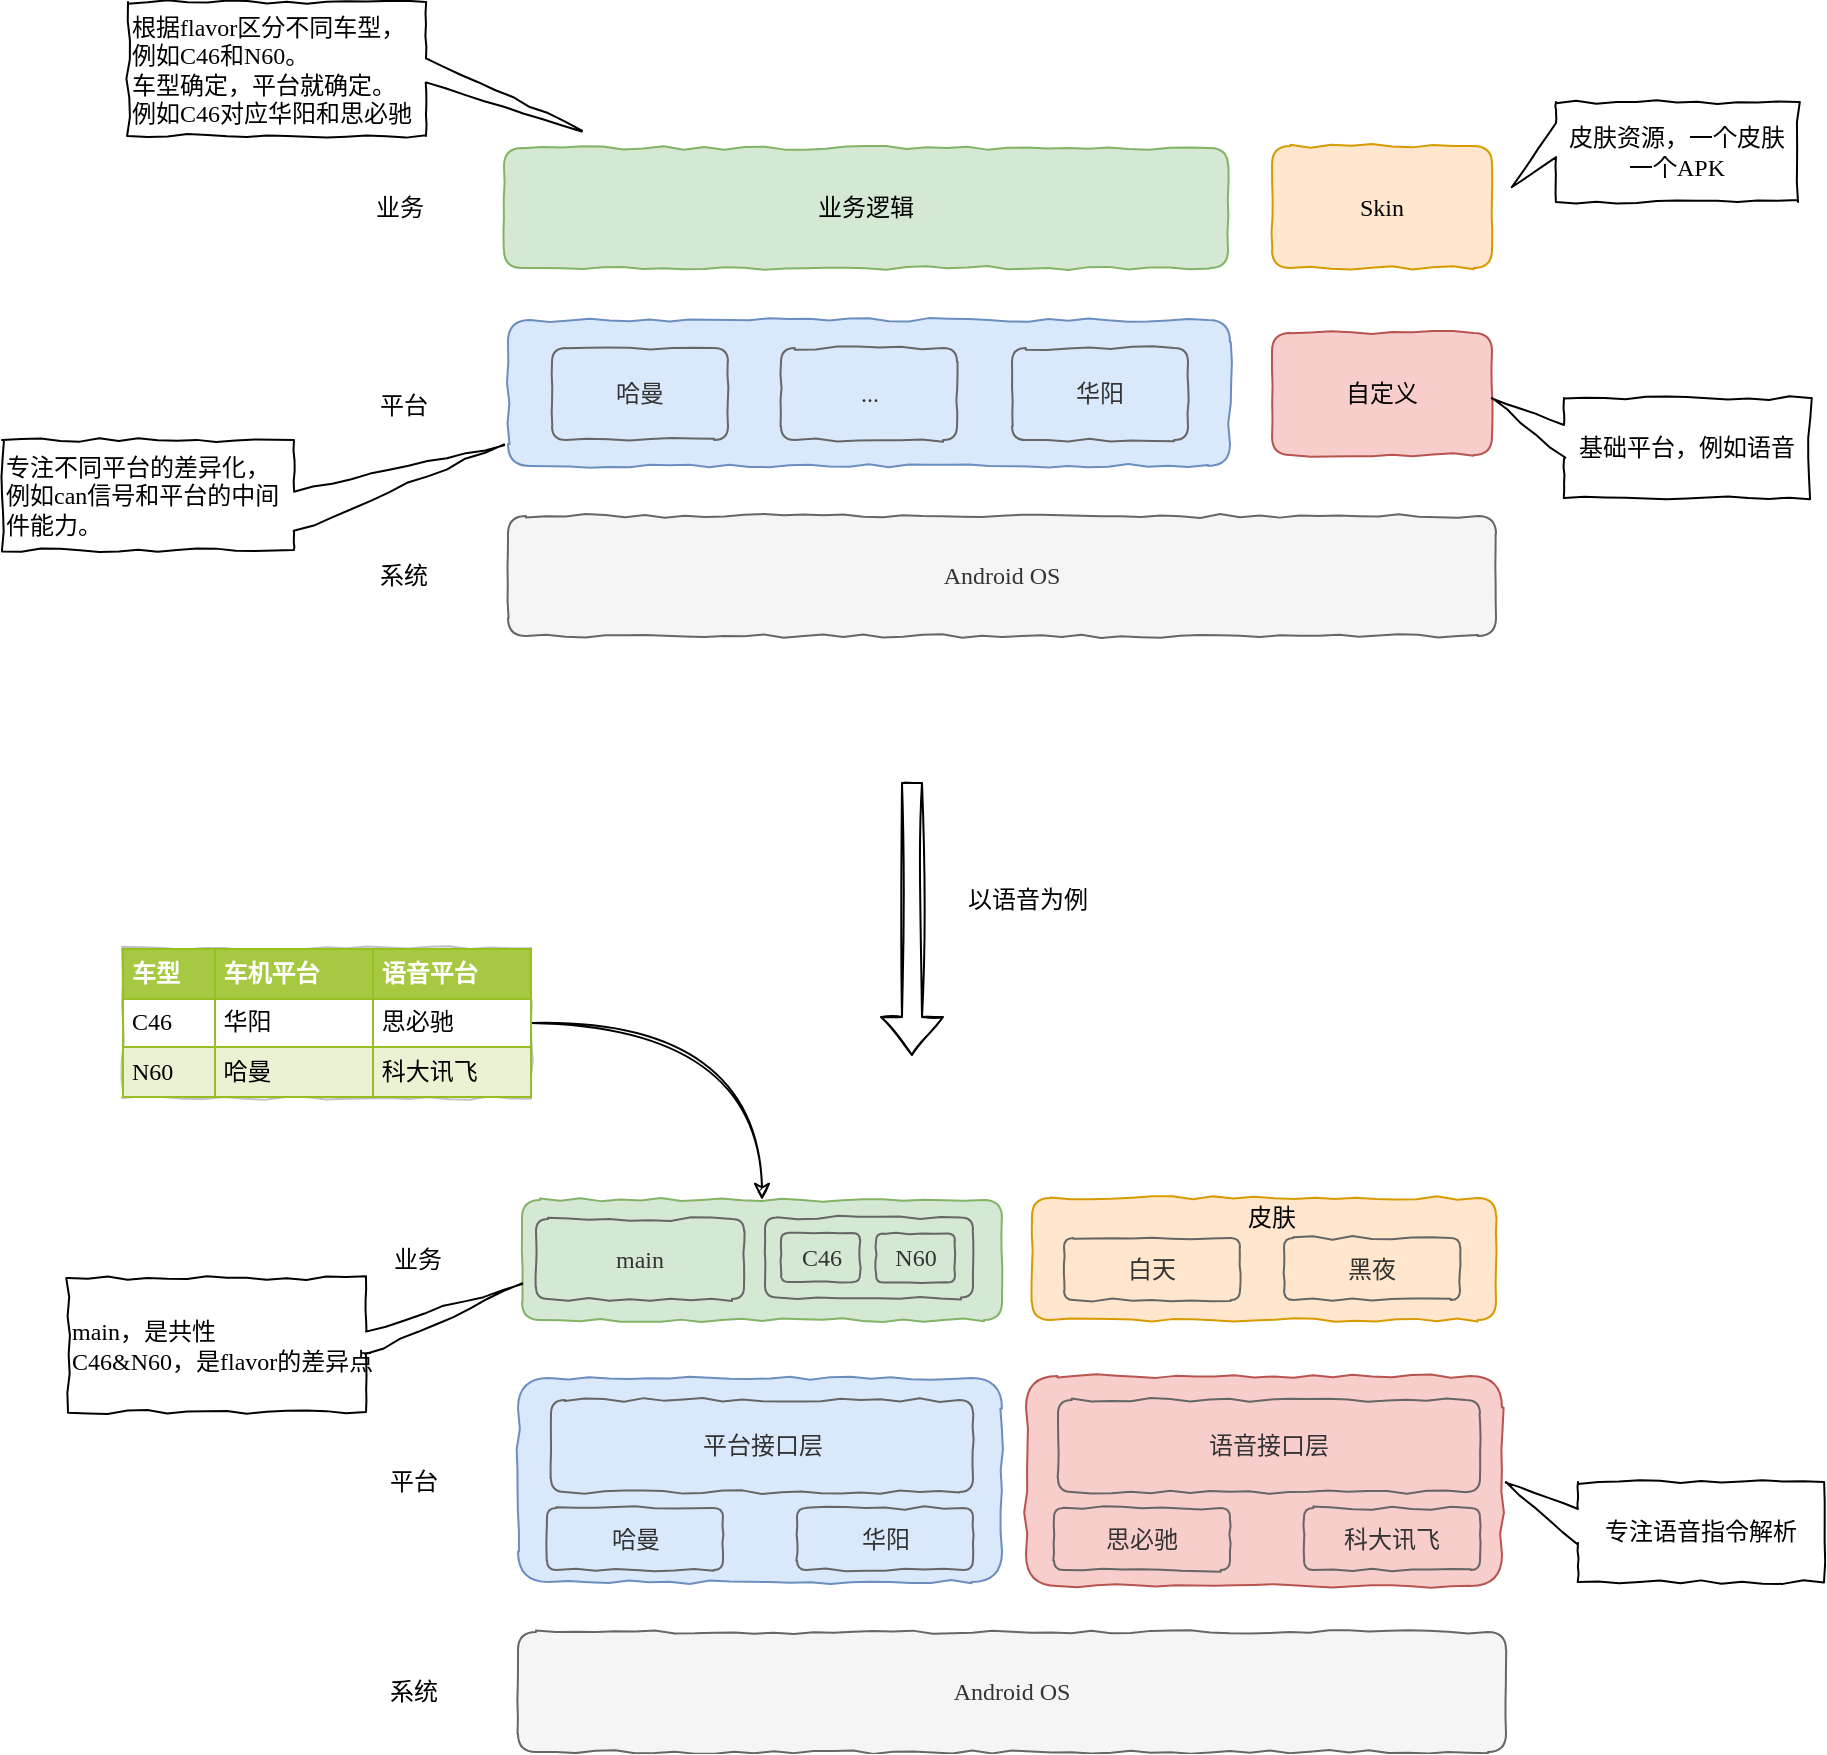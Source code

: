 <mxfile version="20.2.3" type="github">
  <diagram id="ojWAwlg4NLYBeGqN4WcS" name="第 1 页">
    <mxGraphModel dx="1438" dy="642" grid="0" gridSize="10" guides="1" tooltips="1" connect="1" arrows="1" fold="1" page="0" pageScale="1" pageWidth="827" pageHeight="1169" math="0" shadow="0">
      <root>
        <mxCell id="0" />
        <mxCell id="1" parent="0" />
        <mxCell id="8weczdCDsFXkRjkr8ipB-1" value="Android OS" style="rounded=1;whiteSpace=wrap;html=1;sketch=0;comic=1;fillColor=#f5f5f5;fontColor=#333333;strokeColor=#666666;fontFamily=Comic Sans MS;" parent="1" vertex="1">
          <mxGeometry x="170" y="305" width="494" height="60" as="geometry" />
        </mxCell>
        <mxCell id="8weczdCDsFXkRjkr8ipB-2" value="系统" style="text;html=1;strokeColor=none;fillColor=none;align=center;verticalAlign=middle;whiteSpace=wrap;rounded=0;comic=1;sketch=0;fontFamily=Comic Sans MS;" parent="1" vertex="1">
          <mxGeometry x="88" y="320" width="60" height="30" as="geometry" />
        </mxCell>
        <mxCell id="8weczdCDsFXkRjkr8ipB-3" value="" style="rounded=1;whiteSpace=wrap;html=1;sketch=0;comic=1;fillColor=#dae8fc;strokeColor=#6c8ebf;fontFamily=Comic Sans MS;" parent="1" vertex="1">
          <mxGeometry x="170" y="207" width="361" height="73" as="geometry" />
        </mxCell>
        <mxCell id="8weczdCDsFXkRjkr8ipB-4" value="平台" style="text;html=1;strokeColor=none;fillColor=none;align=center;verticalAlign=middle;whiteSpace=wrap;rounded=0;comic=1;sketch=0;fontFamily=Comic Sans MS;" parent="1" vertex="1">
          <mxGeometry x="88" y="235" width="60" height="30" as="geometry" />
        </mxCell>
        <mxCell id="8weczdCDsFXkRjkr8ipB-5" value="哈曼" style="rounded=1;whiteSpace=wrap;html=1;comic=1;sketch=0;fillColor=none;fontColor=#333333;strokeColor=#666666;fontFamily=Comic Sans MS;" parent="1" vertex="1">
          <mxGeometry x="192" y="221" width="88" height="46" as="geometry" />
        </mxCell>
        <mxCell id="8weczdCDsFXkRjkr8ipB-7" value="..." style="rounded=1;whiteSpace=wrap;html=1;comic=1;sketch=0;fillColor=none;fontColor=#333333;strokeColor=#666666;fontFamily=Comic Sans MS;" parent="1" vertex="1">
          <mxGeometry x="306.5" y="221" width="88" height="46" as="geometry" />
        </mxCell>
        <mxCell id="8weczdCDsFXkRjkr8ipB-8" value="华阳" style="rounded=1;whiteSpace=wrap;html=1;comic=1;sketch=0;fillColor=none;fontColor=#333333;strokeColor=#666666;fontFamily=Comic Sans MS;" parent="1" vertex="1">
          <mxGeometry x="422" y="221" width="88" height="46" as="geometry" />
        </mxCell>
        <mxCell id="8weczdCDsFXkRjkr8ipB-9" value="自定义" style="rounded=1;whiteSpace=wrap;html=1;comic=1;sketch=0;fontFamily=Comic Sans MS;fillColor=#f8cecc;strokeColor=#b85450;" parent="1" vertex="1">
          <mxGeometry x="552" y="213.5" width="110" height="61" as="geometry" />
        </mxCell>
        <mxCell id="8weczdCDsFXkRjkr8ipB-10" value="业务逻辑" style="rounded=1;whiteSpace=wrap;html=1;sketch=0;comic=1;fillColor=#d5e8d4;strokeColor=#82b366;fontFamily=Comic Sans MS;" parent="1" vertex="1">
          <mxGeometry x="168" y="121" width="362" height="60" as="geometry" />
        </mxCell>
        <mxCell id="8weczdCDsFXkRjkr8ipB-11" value="业务" style="text;html=1;strokeColor=none;fillColor=none;align=center;verticalAlign=middle;whiteSpace=wrap;rounded=0;comic=1;sketch=0;fontFamily=Comic Sans MS;" parent="1" vertex="1">
          <mxGeometry x="86" y="136" width="60" height="30" as="geometry" />
        </mxCell>
        <mxCell id="8weczdCDsFXkRjkr8ipB-12" value="Skin" style="rounded=1;whiteSpace=wrap;html=1;comic=1;sketch=0;fontFamily=Comic Sans MS;fillColor=#ffe6cc;strokeColor=#d79b00;" parent="1" vertex="1">
          <mxGeometry x="552" y="120" width="110" height="61" as="geometry" />
        </mxCell>
        <mxCell id="8weczdCDsFXkRjkr8ipB-13" value="皮肤资源，一个皮肤&lt;br&gt;一个APK" style="shape=callout;whiteSpace=wrap;html=1;perimeter=calloutPerimeter;comic=1;sketch=0;fontFamily=Comic Sans MS;fillColor=none;flipH=0;flipV=0;direction=south;size=22;position=0.21;base=17;position2=0.85;" parent="1" vertex="1">
          <mxGeometry x="672" y="98" width="143" height="50" as="geometry" />
        </mxCell>
        <mxCell id="8weczdCDsFXkRjkr8ipB-14" value="专注不同平台的差异化，&lt;br&gt;例如can信号和平台的中间&lt;br&gt;件能力。" style="shape=callout;whiteSpace=wrap;html=1;perimeter=calloutPerimeter;comic=1;sketch=0;fontFamily=Comic Sans MS;fillColor=none;flipV=1;flipH=0;direction=north;size=105;position=0.47;position2=0.04;align=left;" parent="1" vertex="1">
          <mxGeometry x="-83" y="267" width="251" height="55" as="geometry" />
        </mxCell>
        <mxCell id="8weczdCDsFXkRjkr8ipB-15" value="根据flavor区分不同车型，&lt;br&gt;例如C46和N60。&lt;br&gt;车型确定，平台就确定。&lt;br&gt;例如C46对应华阳和思必驰" style="shape=callout;whiteSpace=wrap;html=1;perimeter=calloutPerimeter;comic=1;sketch=0;fontFamily=Comic Sans MS;fillColor=none;flipV=0;flipH=0;direction=north;size=78;position=0.4;position2=0.04;align=left;base=12;" parent="1" vertex="1">
          <mxGeometry x="-20" y="48" width="227" height="67" as="geometry" />
        </mxCell>
        <mxCell id="8weczdCDsFXkRjkr8ipB-16" value="基础平台，例如语音" style="shape=callout;whiteSpace=wrap;html=1;perimeter=calloutPerimeter;comic=1;sketch=0;fontFamily=Comic Sans MS;fillColor=none;flipH=0;flipV=0;direction=south;size=36;position=0.27;base=17;position2=0;" parent="1" vertex="1">
          <mxGeometry x="662" y="246" width="159" height="50" as="geometry" />
        </mxCell>
        <mxCell id="8weczdCDsFXkRjkr8ipB-17" value="Android OS" style="rounded=1;whiteSpace=wrap;html=1;sketch=0;comic=1;fillColor=#f5f5f5;fontColor=#333333;strokeColor=#666666;fontFamily=Comic Sans MS;" parent="1" vertex="1">
          <mxGeometry x="175" y="863" width="494" height="60" as="geometry" />
        </mxCell>
        <mxCell id="8weczdCDsFXkRjkr8ipB-18" value="系统" style="text;html=1;strokeColor=none;fillColor=none;align=center;verticalAlign=middle;whiteSpace=wrap;rounded=0;comic=1;sketch=0;fontFamily=Comic Sans MS;" parent="1" vertex="1">
          <mxGeometry x="93" y="878" width="60" height="30" as="geometry" />
        </mxCell>
        <mxCell id="8weczdCDsFXkRjkr8ipB-19" value="" style="rounded=1;whiteSpace=wrap;html=1;sketch=0;comic=1;fillColor=#dae8fc;strokeColor=#6c8ebf;fontFamily=Comic Sans MS;" parent="1" vertex="1">
          <mxGeometry x="175" y="736" width="242" height="102" as="geometry" />
        </mxCell>
        <mxCell id="8weczdCDsFXkRjkr8ipB-20" value="平台" style="text;html=1;strokeColor=none;fillColor=none;align=center;verticalAlign=middle;whiteSpace=wrap;rounded=0;comic=1;sketch=0;fontFamily=Comic Sans MS;" parent="1" vertex="1">
          <mxGeometry x="93" y="772.5" width="60" height="30" as="geometry" />
        </mxCell>
        <mxCell id="8weczdCDsFXkRjkr8ipB-24" value="" style="rounded=1;whiteSpace=wrap;html=1;comic=1;sketch=0;fontFamily=Comic Sans MS;fillColor=#f8cecc;strokeColor=#b85450;" parent="1" vertex="1">
          <mxGeometry x="429" y="735" width="238" height="105" as="geometry" />
        </mxCell>
        <mxCell id="8weczdCDsFXkRjkr8ipB-25" value="" style="rounded=1;whiteSpace=wrap;html=1;sketch=0;comic=1;fillColor=#d5e8d4;strokeColor=#82b366;fontFamily=Comic Sans MS;" parent="1" vertex="1">
          <mxGeometry x="177" y="647" width="240" height="60" as="geometry" />
        </mxCell>
        <mxCell id="8weczdCDsFXkRjkr8ipB-26" value="业务" style="text;html=1;strokeColor=none;fillColor=none;align=center;verticalAlign=middle;whiteSpace=wrap;rounded=0;comic=1;sketch=0;fontFamily=Comic Sans MS;" parent="1" vertex="1">
          <mxGeometry x="95" y="662" width="60" height="30" as="geometry" />
        </mxCell>
        <mxCell id="8weczdCDsFXkRjkr8ipB-27" value="" style="rounded=1;whiteSpace=wrap;html=1;comic=1;sketch=0;fontFamily=Comic Sans MS;fillColor=#ffe6cc;strokeColor=#d79b00;" parent="1" vertex="1">
          <mxGeometry x="432" y="646" width="232" height="61" as="geometry" />
        </mxCell>
        <mxCell id="8weczdCDsFXkRjkr8ipB-31" value="语音接口层" style="rounded=1;whiteSpace=wrap;html=1;comic=1;sketch=0;fillColor=none;fontColor=#333333;strokeColor=#666666;fontFamily=Comic Sans MS;" parent="1" vertex="1">
          <mxGeometry x="445" y="747" width="211" height="46" as="geometry" />
        </mxCell>
        <mxCell id="8weczdCDsFXkRjkr8ipB-32" value="思必驰" style="rounded=1;whiteSpace=wrap;html=1;comic=1;sketch=0;fillColor=none;fontColor=#333333;strokeColor=#666666;fontFamily=Comic Sans MS;" parent="1" vertex="1">
          <mxGeometry x="443" y="801" width="88" height="31" as="geometry" />
        </mxCell>
        <mxCell id="8weczdCDsFXkRjkr8ipB-33" value="科大讯飞" style="rounded=1;whiteSpace=wrap;html=1;comic=1;sketch=0;fillColor=none;fontColor=#333333;strokeColor=#666666;fontFamily=Comic Sans MS;" parent="1" vertex="1">
          <mxGeometry x="568" y="801" width="88" height="31" as="geometry" />
        </mxCell>
        <mxCell id="8weczdCDsFXkRjkr8ipB-34" value="专注语音指令解析" style="shape=callout;whiteSpace=wrap;html=1;perimeter=calloutPerimeter;comic=1;sketch=0;fontFamily=Comic Sans MS;fillColor=none;flipH=0;flipV=0;direction=south;size=36;position=0.27;base=17;position2=0;" parent="1" vertex="1">
          <mxGeometry x="669" y="788" width="159" height="50" as="geometry" />
        </mxCell>
        <mxCell id="8weczdCDsFXkRjkr8ipB-35" value="平台接口层" style="rounded=1;whiteSpace=wrap;html=1;comic=1;sketch=0;fillColor=none;fontColor=#333333;strokeColor=#666666;fontFamily=Comic Sans MS;" parent="1" vertex="1">
          <mxGeometry x="191.5" y="747" width="211" height="46" as="geometry" />
        </mxCell>
        <mxCell id="8weczdCDsFXkRjkr8ipB-36" value="哈曼" style="rounded=1;whiteSpace=wrap;html=1;comic=1;sketch=0;fillColor=none;fontColor=#333333;strokeColor=#666666;fontFamily=Comic Sans MS;" parent="1" vertex="1">
          <mxGeometry x="189.5" y="801" width="88" height="31" as="geometry" />
        </mxCell>
        <mxCell id="8weczdCDsFXkRjkr8ipB-37" value="华阳" style="rounded=1;whiteSpace=wrap;html=1;comic=1;sketch=0;fillColor=none;fontColor=#333333;strokeColor=#666666;fontFamily=Comic Sans MS;" parent="1" vertex="1">
          <mxGeometry x="314.5" y="801" width="88" height="31" as="geometry" />
        </mxCell>
        <mxCell id="8weczdCDsFXkRjkr8ipB-38" value="" style="shape=flexArrow;endArrow=classic;html=1;rounded=0;fontFamily=Comic Sans MS;sketch=1;" parent="1" edge="1">
          <mxGeometry width="50" height="50" relative="1" as="geometry">
            <mxPoint x="372" y="438" as="sourcePoint" />
            <mxPoint x="372" y="575" as="targetPoint" />
          </mxGeometry>
        </mxCell>
        <mxCell id="8weczdCDsFXkRjkr8ipB-39" value="以语音为例" style="text;html=1;strokeColor=none;fillColor=none;align=center;verticalAlign=middle;whiteSpace=wrap;rounded=0;comic=1;sketch=0;fontFamily=Comic Sans MS;" parent="1" vertex="1">
          <mxGeometry x="397" y="482" width="66" height="30" as="geometry" />
        </mxCell>
        <mxCell id="8weczdCDsFXkRjkr8ipB-40" value="皮肤" style="text;html=1;strokeColor=none;fillColor=none;align=center;verticalAlign=middle;whiteSpace=wrap;rounded=0;comic=1;sketch=0;fontFamily=Comic Sans MS;" parent="1" vertex="1">
          <mxGeometry x="522" y="641" width="60" height="30" as="geometry" />
        </mxCell>
        <mxCell id="8weczdCDsFXkRjkr8ipB-41" value="白天" style="rounded=1;whiteSpace=wrap;html=1;comic=1;sketch=0;fillColor=none;fontColor=#333333;strokeColor=#666666;fontFamily=Comic Sans MS;" parent="1" vertex="1">
          <mxGeometry x="448" y="666" width="88" height="31" as="geometry" />
        </mxCell>
        <mxCell id="8weczdCDsFXkRjkr8ipB-42" value="黑夜" style="rounded=1;whiteSpace=wrap;html=1;comic=1;sketch=0;fillColor=none;fontColor=#333333;strokeColor=#666666;fontFamily=Comic Sans MS;" parent="1" vertex="1">
          <mxGeometry x="558" y="666" width="88" height="31" as="geometry" />
        </mxCell>
        <mxCell id="7kDAgXDAV4CbbQpyG534-1" value="" style="rounded=1;whiteSpace=wrap;html=1;comic=1;sketch=0;fillColor=none;fontColor=#333333;strokeColor=#666666;fontFamily=Comic Sans MS;" vertex="1" parent="1">
          <mxGeometry x="298.5" y="655.75" width="104" height="40" as="geometry" />
        </mxCell>
        <mxCell id="8weczdCDsFXkRjkr8ipB-50" style="edgeStyle=orthogonalEdgeStyle;sketch=1;orthogonalLoop=1;jettySize=auto;html=1;exitX=1;exitY=0.5;exitDx=0;exitDy=0;entryX=0.5;entryY=0;entryDx=0;entryDy=0;fontFamily=Comic Sans MS;curved=1;" parent="1" source="8weczdCDsFXkRjkr8ipB-49" target="8weczdCDsFXkRjkr8ipB-25" edge="1">
          <mxGeometry relative="1" as="geometry" />
        </mxCell>
        <mxCell id="8weczdCDsFXkRjkr8ipB-49" value="&lt;table border=&quot;1&quot; width=&quot;100%&quot; height=&quot;100%&quot; cellpadding=&quot;4&quot; style=&quot;width:100%;height:100%;border-collapse:collapse;&quot;&gt;&lt;tbody&gt;&lt;tr style=&quot;background-color:#A7C942;color:#ffffff;border:1px solid #98bf21;&quot;&gt;&lt;th align=&quot;left&quot;&gt;车型&lt;/th&gt;&lt;th align=&quot;left&quot;&gt;车机平台&lt;/th&gt;&lt;th align=&quot;left&quot;&gt;语音平台&lt;/th&gt;&lt;/tr&gt;&lt;tr style=&quot;border:1px solid #98bf21;&quot;&gt;&lt;td&gt;C46&lt;/td&gt;&lt;td&gt;华阳&lt;/td&gt;&lt;td&gt;思必驰&lt;/td&gt;&lt;/tr&gt;&lt;tr style=&quot;background-color:#EAF2D3;border:1px solid #98bf21;&quot;&gt;&lt;td&gt;N60&lt;/td&gt;&lt;td&gt;哈曼&lt;/td&gt;&lt;td&gt;科大讯飞&lt;/td&gt;&lt;/tr&gt;&lt;/tbody&gt;&lt;/table&gt;" style="text;html=1;strokeColor=#c0c0c0;fillColor=#ffffff;overflow=fill;rounded=0;comic=1;sketch=0;fontFamily=Comic Sans MS;" parent="1" vertex="1">
          <mxGeometry x="-23" y="521" width="204.5" height="75" as="geometry" />
        </mxCell>
        <mxCell id="8weczdCDsFXkRjkr8ipB-45" value="C46" style="rounded=1;whiteSpace=wrap;html=1;comic=1;sketch=0;fillColor=none;fontColor=#333333;strokeColor=#666666;fontFamily=Comic Sans MS;" parent="1" vertex="1">
          <mxGeometry x="306.5" y="663.5" width="39.5" height="24.5" as="geometry" />
        </mxCell>
        <mxCell id="7kDAgXDAV4CbbQpyG534-3" value="N60" style="rounded=1;whiteSpace=wrap;html=1;comic=1;sketch=0;fillColor=none;fontColor=#333333;strokeColor=#666666;fontFamily=Comic Sans MS;" vertex="1" parent="1">
          <mxGeometry x="354" y="663.75" width="39.5" height="24.5" as="geometry" />
        </mxCell>
        <mxCell id="7kDAgXDAV4CbbQpyG534-4" value="main" style="rounded=1;whiteSpace=wrap;html=1;comic=1;sketch=0;fillColor=none;fontColor=#333333;strokeColor=#666666;fontFamily=Comic Sans MS;" vertex="1" parent="1">
          <mxGeometry x="184" y="656.5" width="104" height="40" as="geometry" />
        </mxCell>
        <mxCell id="7kDAgXDAV4CbbQpyG534-5" value="main，是共性&lt;br&gt;C46&amp;amp;N60，是flavor的差异点" style="shape=callout;whiteSpace=wrap;html=1;perimeter=calloutPerimeter;comic=1;sketch=0;fontFamily=Comic Sans MS;fillColor=none;flipV=1;flipH=0;direction=north;size=78;position=0.4;position2=0.04;align=left;base=12;" vertex="1" parent="1">
          <mxGeometry x="-50" y="686" width="227" height="67" as="geometry" />
        </mxCell>
      </root>
    </mxGraphModel>
  </diagram>
</mxfile>
